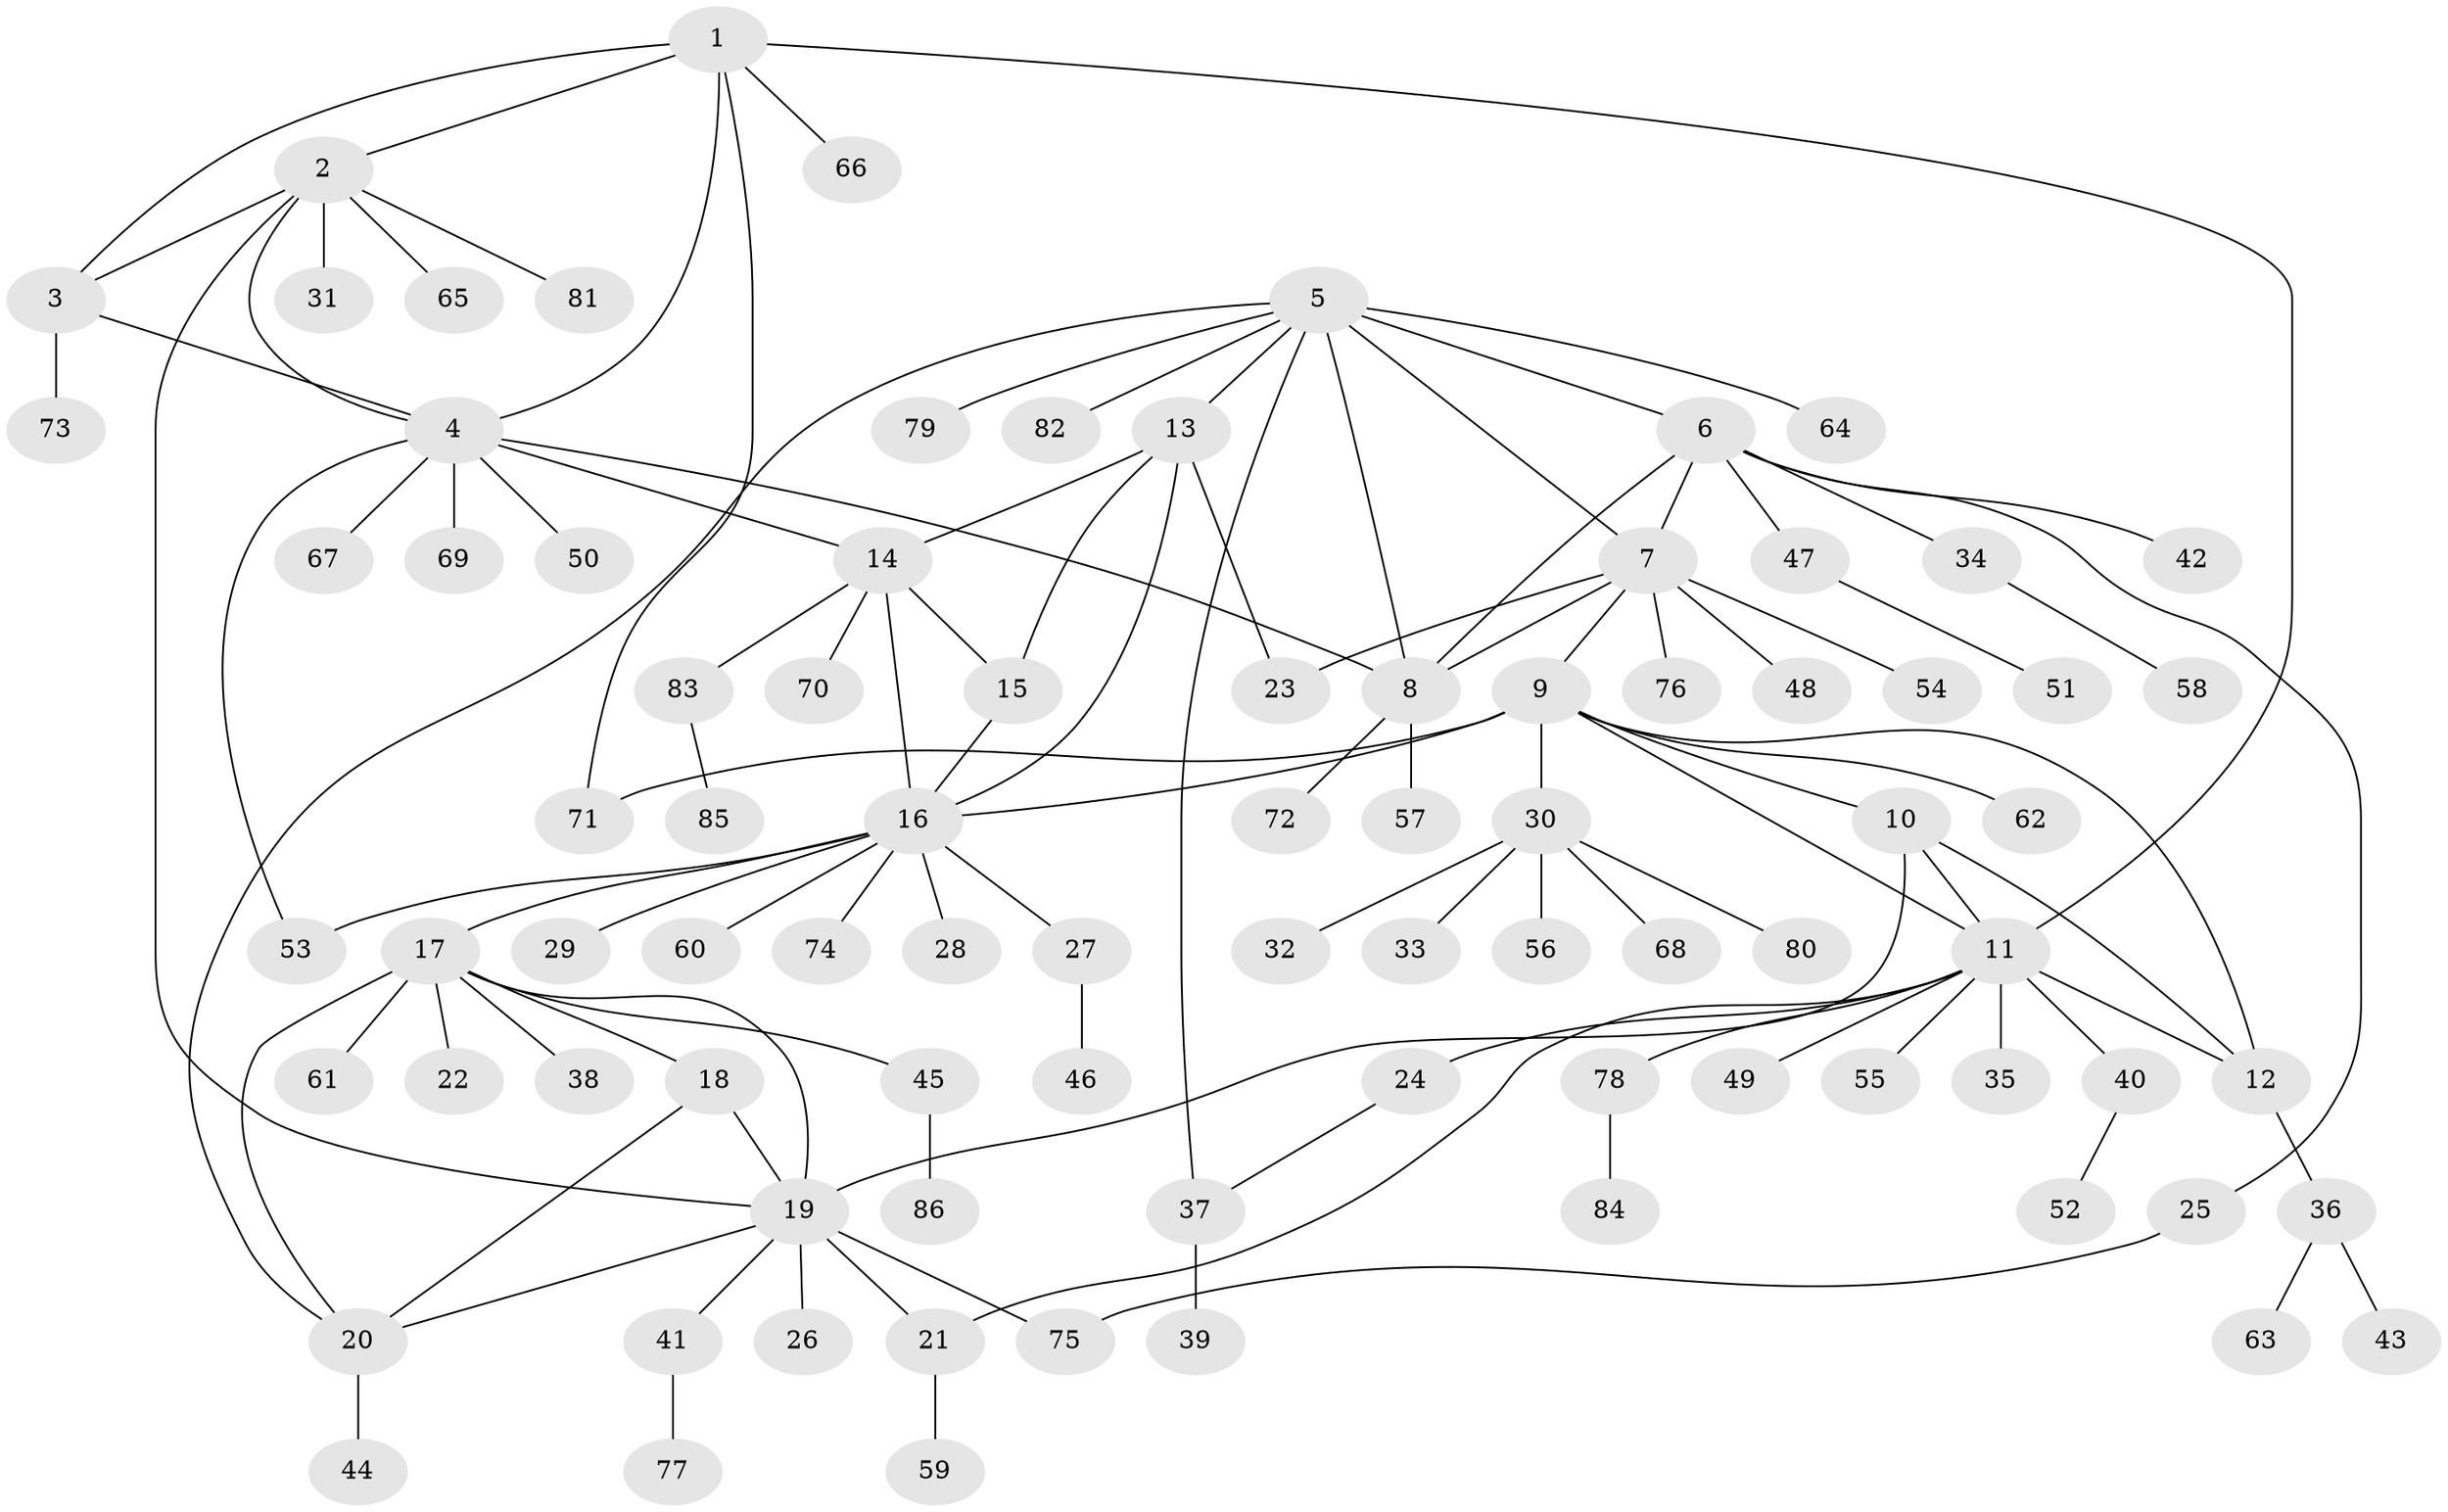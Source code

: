 // Generated by graph-tools (version 1.1) at 2025/26/03/09/25 03:26:48]
// undirected, 86 vertices, 112 edges
graph export_dot {
graph [start="1"]
  node [color=gray90,style=filled];
  1;
  2;
  3;
  4;
  5;
  6;
  7;
  8;
  9;
  10;
  11;
  12;
  13;
  14;
  15;
  16;
  17;
  18;
  19;
  20;
  21;
  22;
  23;
  24;
  25;
  26;
  27;
  28;
  29;
  30;
  31;
  32;
  33;
  34;
  35;
  36;
  37;
  38;
  39;
  40;
  41;
  42;
  43;
  44;
  45;
  46;
  47;
  48;
  49;
  50;
  51;
  52;
  53;
  54;
  55;
  56;
  57;
  58;
  59;
  60;
  61;
  62;
  63;
  64;
  65;
  66;
  67;
  68;
  69;
  70;
  71;
  72;
  73;
  74;
  75;
  76;
  77;
  78;
  79;
  80;
  81;
  82;
  83;
  84;
  85;
  86;
  1 -- 2;
  1 -- 3;
  1 -- 4;
  1 -- 11;
  1 -- 66;
  1 -- 71;
  2 -- 3;
  2 -- 4;
  2 -- 19;
  2 -- 31;
  2 -- 65;
  2 -- 81;
  3 -- 4;
  3 -- 73;
  4 -- 8;
  4 -- 14;
  4 -- 50;
  4 -- 53;
  4 -- 67;
  4 -- 69;
  5 -- 6;
  5 -- 7;
  5 -- 8;
  5 -- 13;
  5 -- 20;
  5 -- 37;
  5 -- 64;
  5 -- 79;
  5 -- 82;
  6 -- 7;
  6 -- 8;
  6 -- 25;
  6 -- 34;
  6 -- 42;
  6 -- 47;
  7 -- 8;
  7 -- 9;
  7 -- 23;
  7 -- 48;
  7 -- 54;
  7 -- 76;
  8 -- 57;
  8 -- 72;
  9 -- 10;
  9 -- 11;
  9 -- 12;
  9 -- 16;
  9 -- 30;
  9 -- 62;
  9 -- 71;
  10 -- 11;
  10 -- 12;
  10 -- 19;
  11 -- 12;
  11 -- 21;
  11 -- 24;
  11 -- 35;
  11 -- 40;
  11 -- 49;
  11 -- 55;
  11 -- 78;
  12 -- 36;
  13 -- 14;
  13 -- 15;
  13 -- 16;
  13 -- 23;
  14 -- 15;
  14 -- 16;
  14 -- 70;
  14 -- 83;
  15 -- 16;
  16 -- 17;
  16 -- 27;
  16 -- 28;
  16 -- 29;
  16 -- 53;
  16 -- 60;
  16 -- 74;
  17 -- 18;
  17 -- 19;
  17 -- 20;
  17 -- 22;
  17 -- 38;
  17 -- 45;
  17 -- 61;
  18 -- 19;
  18 -- 20;
  19 -- 20;
  19 -- 21;
  19 -- 26;
  19 -- 41;
  19 -- 75;
  20 -- 44;
  21 -- 59;
  24 -- 37;
  25 -- 75;
  27 -- 46;
  30 -- 32;
  30 -- 33;
  30 -- 56;
  30 -- 68;
  30 -- 80;
  34 -- 58;
  36 -- 43;
  36 -- 63;
  37 -- 39;
  40 -- 52;
  41 -- 77;
  45 -- 86;
  47 -- 51;
  78 -- 84;
  83 -- 85;
}
